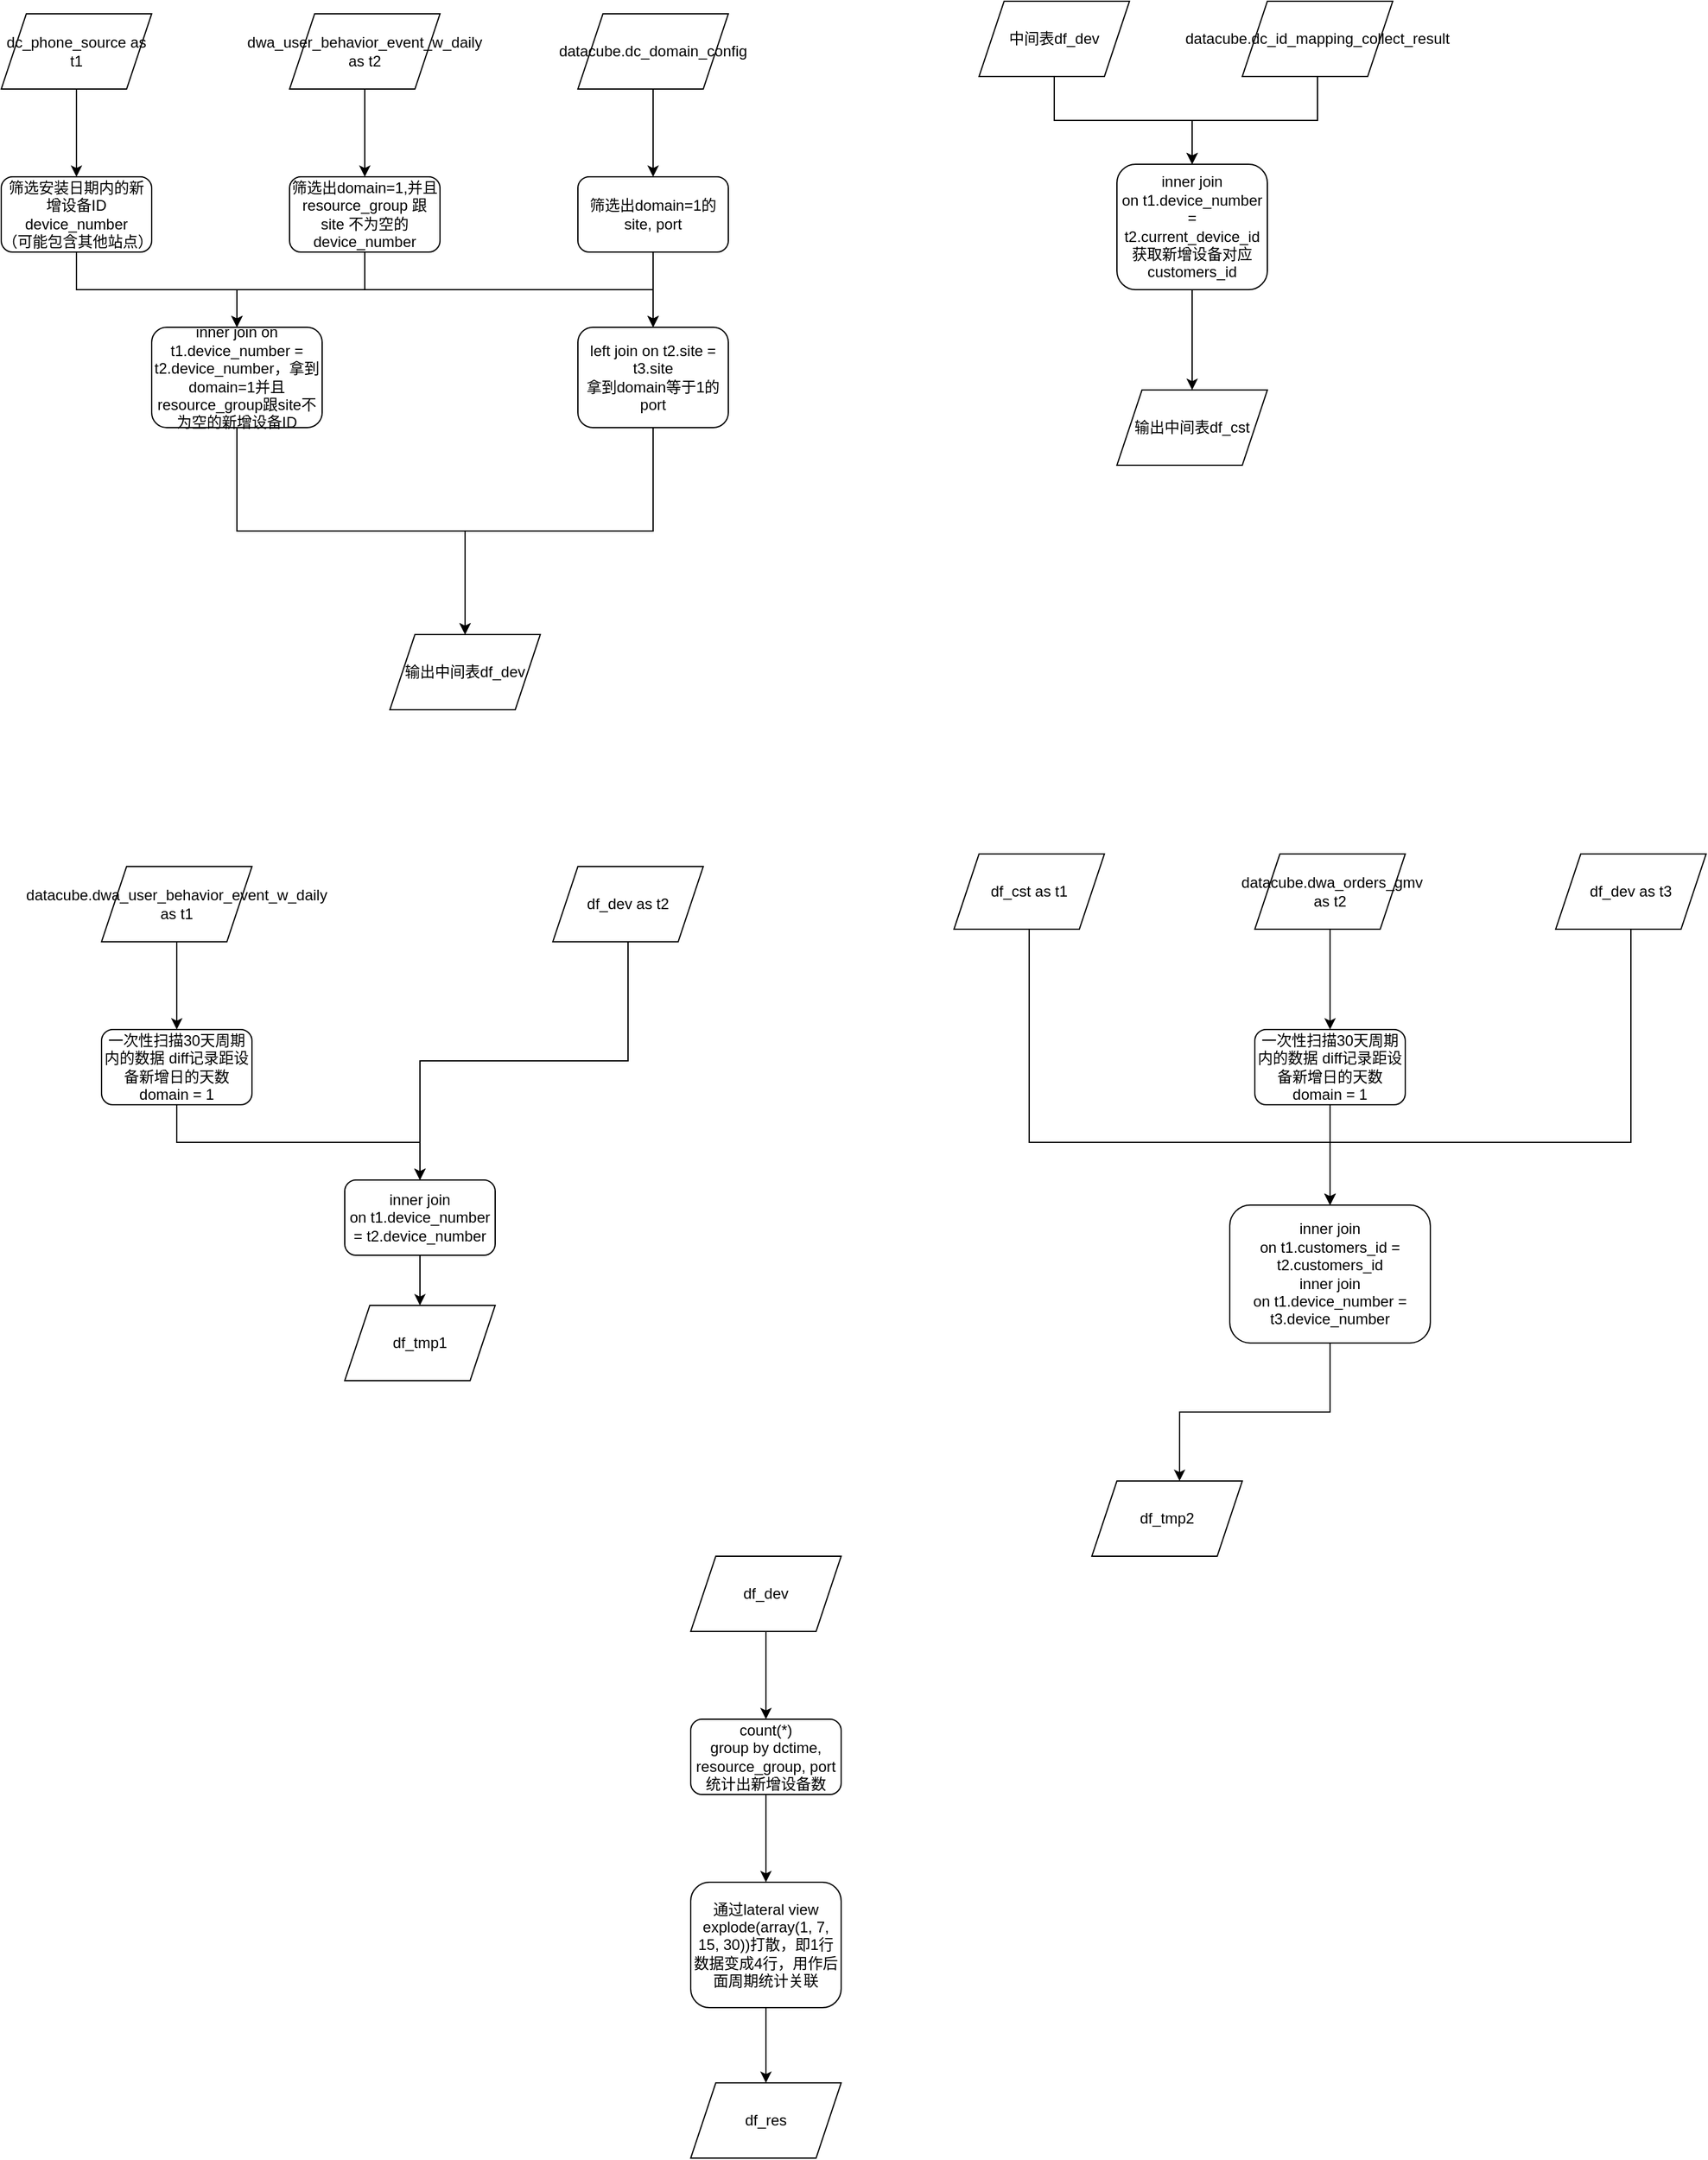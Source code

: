 <mxfile version="14.5.6" type="github">
  <diagram id="2B8hpTvZoMjoiIP_GzMp" name="Page-1">
    <mxGraphModel dx="1246" dy="677" grid="1" gridSize="10" guides="1" tooltips="1" connect="1" arrows="1" fold="1" page="1" pageScale="1" pageWidth="827" pageHeight="1169" math="0" shadow="0">
      <root>
        <mxCell id="0" />
        <mxCell id="1" parent="0" />
        <mxCell id="W3VARKjG0lSGxsQkhrUv-6" style="edgeStyle=orthogonalEdgeStyle;rounded=0;orthogonalLoop=1;jettySize=auto;html=1;exitX=0.5;exitY=1;exitDx=0;exitDy=0;" edge="1" parent="1" source="W3VARKjG0lSGxsQkhrUv-1" target="W3VARKjG0lSGxsQkhrUv-5">
          <mxGeometry relative="1" as="geometry" />
        </mxCell>
        <mxCell id="W3VARKjG0lSGxsQkhrUv-1" value="dc_phone_source as t1" style="shape=parallelogram;perimeter=parallelogramPerimeter;whiteSpace=wrap;html=1;fixedSize=1;" vertex="1" parent="1">
          <mxGeometry x="20" y="60" width="120" height="60" as="geometry" />
        </mxCell>
        <mxCell id="W3VARKjG0lSGxsQkhrUv-4" style="edgeStyle=orthogonalEdgeStyle;rounded=0;orthogonalLoop=1;jettySize=auto;html=1;exitX=0.5;exitY=1;exitDx=0;exitDy=0;entryX=0.5;entryY=0;entryDx=0;entryDy=0;" edge="1" parent="1" source="W3VARKjG0lSGxsQkhrUv-2" target="W3VARKjG0lSGxsQkhrUv-3">
          <mxGeometry relative="1" as="geometry" />
        </mxCell>
        <mxCell id="W3VARKjG0lSGxsQkhrUv-2" value="dwa_user_behavior_event_w_daily as t2" style="shape=parallelogram;perimeter=parallelogramPerimeter;whiteSpace=wrap;html=1;fixedSize=1;" vertex="1" parent="1">
          <mxGeometry x="250" y="60" width="120" height="60" as="geometry" />
        </mxCell>
        <mxCell id="W3VARKjG0lSGxsQkhrUv-9" style="edgeStyle=orthogonalEdgeStyle;rounded=0;orthogonalLoop=1;jettySize=auto;html=1;exitX=0.5;exitY=1;exitDx=0;exitDy=0;" edge="1" parent="1" source="W3VARKjG0lSGxsQkhrUv-3" target="W3VARKjG0lSGxsQkhrUv-7">
          <mxGeometry relative="1" as="geometry" />
        </mxCell>
        <mxCell id="W3VARKjG0lSGxsQkhrUv-3" value="筛选出domain=1,并且resource_group 跟 site 不为空的device_number" style="rounded=1;whiteSpace=wrap;html=1;" vertex="1" parent="1">
          <mxGeometry x="250" y="190" width="120" height="60" as="geometry" />
        </mxCell>
        <mxCell id="W3VARKjG0lSGxsQkhrUv-8" style="edgeStyle=orthogonalEdgeStyle;rounded=0;orthogonalLoop=1;jettySize=auto;html=1;exitX=0.5;exitY=1;exitDx=0;exitDy=0;entryX=0.5;entryY=0;entryDx=0;entryDy=0;" edge="1" parent="1" source="W3VARKjG0lSGxsQkhrUv-5" target="W3VARKjG0lSGxsQkhrUv-7">
          <mxGeometry relative="1" as="geometry" />
        </mxCell>
        <mxCell id="W3VARKjG0lSGxsQkhrUv-22" style="edgeStyle=orthogonalEdgeStyle;rounded=0;orthogonalLoop=1;jettySize=auto;html=1;exitX=0.5;exitY=1;exitDx=0;exitDy=0;" edge="1" parent="1" source="W3VARKjG0lSGxsQkhrUv-5" target="W3VARKjG0lSGxsQkhrUv-21">
          <mxGeometry relative="1" as="geometry" />
        </mxCell>
        <mxCell id="W3VARKjG0lSGxsQkhrUv-5" value="筛选安装日期内的新增设备ID device_number&lt;br&gt;（可能包含其他站点）" style="rounded=1;whiteSpace=wrap;html=1;" vertex="1" parent="1">
          <mxGeometry x="20" y="190" width="120" height="60" as="geometry" />
        </mxCell>
        <mxCell id="W3VARKjG0lSGxsQkhrUv-24" style="edgeStyle=orthogonalEdgeStyle;rounded=0;orthogonalLoop=1;jettySize=auto;html=1;exitX=0.5;exitY=1;exitDx=0;exitDy=0;" edge="1" parent="1" source="W3VARKjG0lSGxsQkhrUv-7" target="W3VARKjG0lSGxsQkhrUv-10">
          <mxGeometry relative="1" as="geometry" />
        </mxCell>
        <mxCell id="W3VARKjG0lSGxsQkhrUv-7" value="inner join on t1.device_number = t2.device_number，拿到domain=1并且resource_group跟site不为空的新增设备ID" style="rounded=1;whiteSpace=wrap;html=1;" vertex="1" parent="1">
          <mxGeometry x="140" y="310" width="136" height="80" as="geometry" />
        </mxCell>
        <mxCell id="W3VARKjG0lSGxsQkhrUv-10" value="输出中间表df_dev" style="shape=parallelogram;perimeter=parallelogramPerimeter;whiteSpace=wrap;html=1;fixedSize=1;" vertex="1" parent="1">
          <mxGeometry x="330" y="555" width="120" height="60" as="geometry" />
        </mxCell>
        <mxCell id="W3VARKjG0lSGxsQkhrUv-15" style="edgeStyle=orthogonalEdgeStyle;rounded=0;orthogonalLoop=1;jettySize=auto;html=1;exitX=0.5;exitY=1;exitDx=0;exitDy=0;" edge="1" parent="1" source="W3VARKjG0lSGxsQkhrUv-12" target="W3VARKjG0lSGxsQkhrUv-14">
          <mxGeometry relative="1" as="geometry" />
        </mxCell>
        <mxCell id="W3VARKjG0lSGxsQkhrUv-12" value="&lt;span&gt;中间表df_dev&lt;/span&gt;" style="shape=parallelogram;perimeter=parallelogramPerimeter;whiteSpace=wrap;html=1;fixedSize=1;" vertex="1" parent="1">
          <mxGeometry x="800" y="50" width="120" height="60" as="geometry" />
        </mxCell>
        <mxCell id="W3VARKjG0lSGxsQkhrUv-16" style="edgeStyle=orthogonalEdgeStyle;rounded=0;orthogonalLoop=1;jettySize=auto;html=1;exitX=0.5;exitY=1;exitDx=0;exitDy=0;" edge="1" parent="1" source="W3VARKjG0lSGxsQkhrUv-13" target="W3VARKjG0lSGxsQkhrUv-14">
          <mxGeometry relative="1" as="geometry" />
        </mxCell>
        <mxCell id="W3VARKjG0lSGxsQkhrUv-13" value="datacube.dc_id_mapping_collect_result" style="shape=parallelogram;perimeter=parallelogramPerimeter;whiteSpace=wrap;html=1;fixedSize=1;" vertex="1" parent="1">
          <mxGeometry x="1010" y="50" width="120" height="60" as="geometry" />
        </mxCell>
        <mxCell id="W3VARKjG0lSGxsQkhrUv-28" style="edgeStyle=orthogonalEdgeStyle;rounded=0;orthogonalLoop=1;jettySize=auto;html=1;exitX=0.5;exitY=1;exitDx=0;exitDy=0;entryX=0.5;entryY=0;entryDx=0;entryDy=0;" edge="1" parent="1" source="W3VARKjG0lSGxsQkhrUv-14" target="W3VARKjG0lSGxsQkhrUv-27">
          <mxGeometry relative="1" as="geometry" />
        </mxCell>
        <mxCell id="W3VARKjG0lSGxsQkhrUv-14" value="inner join on&amp;nbsp;t1.device_number = t2.current_device_id&lt;br&gt;获取新增设备对应customers_id" style="rounded=1;whiteSpace=wrap;html=1;" vertex="1" parent="1">
          <mxGeometry x="910" y="180" width="120" height="100" as="geometry" />
        </mxCell>
        <mxCell id="W3VARKjG0lSGxsQkhrUv-20" style="edgeStyle=orthogonalEdgeStyle;rounded=0;orthogonalLoop=1;jettySize=auto;html=1;exitX=0.5;exitY=1;exitDx=0;exitDy=0;" edge="1" parent="1" source="W3VARKjG0lSGxsQkhrUv-18" target="W3VARKjG0lSGxsQkhrUv-19">
          <mxGeometry relative="1" as="geometry" />
        </mxCell>
        <mxCell id="W3VARKjG0lSGxsQkhrUv-18" value="datacube.dc_domain_config" style="shape=parallelogram;perimeter=parallelogramPerimeter;whiteSpace=wrap;html=1;fixedSize=1;" vertex="1" parent="1">
          <mxGeometry x="480" y="60" width="120" height="60" as="geometry" />
        </mxCell>
        <mxCell id="W3VARKjG0lSGxsQkhrUv-23" style="edgeStyle=orthogonalEdgeStyle;rounded=0;orthogonalLoop=1;jettySize=auto;html=1;exitX=0.5;exitY=1;exitDx=0;exitDy=0;" edge="1" parent="1" source="W3VARKjG0lSGxsQkhrUv-19" target="W3VARKjG0lSGxsQkhrUv-21">
          <mxGeometry relative="1" as="geometry" />
        </mxCell>
        <mxCell id="W3VARKjG0lSGxsQkhrUv-19" value="筛选出domain=1的 site, port" style="rounded=1;whiteSpace=wrap;html=1;" vertex="1" parent="1">
          <mxGeometry x="480" y="190" width="120" height="60" as="geometry" />
        </mxCell>
        <mxCell id="W3VARKjG0lSGxsQkhrUv-25" style="edgeStyle=orthogonalEdgeStyle;rounded=0;orthogonalLoop=1;jettySize=auto;html=1;exitX=0.5;exitY=1;exitDx=0;exitDy=0;" edge="1" parent="1" source="W3VARKjG0lSGxsQkhrUv-21" target="W3VARKjG0lSGxsQkhrUv-10">
          <mxGeometry relative="1" as="geometry" />
        </mxCell>
        <mxCell id="W3VARKjG0lSGxsQkhrUv-21" value="left join on&amp;nbsp;t2.site = t3.site&lt;br&gt;拿到domain等于1的port" style="rounded=1;whiteSpace=wrap;html=1;" vertex="1" parent="1">
          <mxGeometry x="480" y="310" width="120" height="80" as="geometry" />
        </mxCell>
        <mxCell id="W3VARKjG0lSGxsQkhrUv-27" value="输出中间表df_cst" style="shape=parallelogram;perimeter=parallelogramPerimeter;whiteSpace=wrap;html=1;fixedSize=1;" vertex="1" parent="1">
          <mxGeometry x="910" y="360" width="120" height="60" as="geometry" />
        </mxCell>
        <mxCell id="W3VARKjG0lSGxsQkhrUv-37" style="edgeStyle=orthogonalEdgeStyle;rounded=0;orthogonalLoop=1;jettySize=auto;html=1;exitX=0.5;exitY=1;exitDx=0;exitDy=0;" edge="1" parent="1" source="W3VARKjG0lSGxsQkhrUv-30" target="W3VARKjG0lSGxsQkhrUv-35">
          <mxGeometry relative="1" as="geometry" />
        </mxCell>
        <mxCell id="W3VARKjG0lSGxsQkhrUv-30" value="df_dev as t2" style="shape=parallelogram;perimeter=parallelogramPerimeter;whiteSpace=wrap;html=1;fixedSize=1;" vertex="1" parent="1">
          <mxGeometry x="460" y="740" width="120" height="60" as="geometry" />
        </mxCell>
        <mxCell id="W3VARKjG0lSGxsQkhrUv-33" style="edgeStyle=orthogonalEdgeStyle;rounded=0;orthogonalLoop=1;jettySize=auto;html=1;exitX=0.5;exitY=1;exitDx=0;exitDy=0;" edge="1" parent="1" source="W3VARKjG0lSGxsQkhrUv-31" target="W3VARKjG0lSGxsQkhrUv-32">
          <mxGeometry relative="1" as="geometry" />
        </mxCell>
        <mxCell id="W3VARKjG0lSGxsQkhrUv-31" value="datacube.dwa_user_behavior_event_w_daily as t1" style="shape=parallelogram;perimeter=parallelogramPerimeter;whiteSpace=wrap;html=1;fixedSize=1;" vertex="1" parent="1">
          <mxGeometry x="100" y="740" width="120" height="60" as="geometry" />
        </mxCell>
        <mxCell id="W3VARKjG0lSGxsQkhrUv-36" style="edgeStyle=orthogonalEdgeStyle;rounded=0;orthogonalLoop=1;jettySize=auto;html=1;exitX=0.5;exitY=1;exitDx=0;exitDy=0;entryX=0.5;entryY=0;entryDx=0;entryDy=0;" edge="1" parent="1" source="W3VARKjG0lSGxsQkhrUv-32" target="W3VARKjG0lSGxsQkhrUv-35">
          <mxGeometry relative="1" as="geometry" />
        </mxCell>
        <mxCell id="W3VARKjG0lSGxsQkhrUv-32" value="一次性扫描30天周期内的数据 diff记录距设备新增日的天数&lt;br&gt;domain = 1" style="rounded=1;whiteSpace=wrap;html=1;" vertex="1" parent="1">
          <mxGeometry x="100" y="870" width="120" height="60" as="geometry" />
        </mxCell>
        <mxCell id="W3VARKjG0lSGxsQkhrUv-39" style="edgeStyle=orthogonalEdgeStyle;rounded=0;orthogonalLoop=1;jettySize=auto;html=1;exitX=0.5;exitY=1;exitDx=0;exitDy=0;entryX=0.5;entryY=0;entryDx=0;entryDy=0;" edge="1" parent="1" source="W3VARKjG0lSGxsQkhrUv-35" target="W3VARKjG0lSGxsQkhrUv-38">
          <mxGeometry relative="1" as="geometry" />
        </mxCell>
        <mxCell id="W3VARKjG0lSGxsQkhrUv-35" value="inner join&lt;br&gt;on t1.device_number = t2.device_number" style="rounded=1;whiteSpace=wrap;html=1;" vertex="1" parent="1">
          <mxGeometry x="294" y="990" width="120" height="60" as="geometry" />
        </mxCell>
        <mxCell id="W3VARKjG0lSGxsQkhrUv-38" value="df_tmp1" style="shape=parallelogram;perimeter=parallelogramPerimeter;whiteSpace=wrap;html=1;fixedSize=1;" vertex="1" parent="1">
          <mxGeometry x="294" y="1090" width="120" height="60" as="geometry" />
        </mxCell>
        <mxCell id="W3VARKjG0lSGxsQkhrUv-64" style="edgeStyle=orthogonalEdgeStyle;rounded=0;orthogonalLoop=1;jettySize=auto;html=1;exitX=0.5;exitY=1;exitDx=0;exitDy=0;" edge="1" parent="1" source="W3VARKjG0lSGxsQkhrUv-40" target="W3VARKjG0lSGxsQkhrUv-46">
          <mxGeometry relative="1" as="geometry">
            <Array as="points">
              <mxPoint x="840" y="960" />
              <mxPoint x="1080" y="960" />
            </Array>
          </mxGeometry>
        </mxCell>
        <mxCell id="W3VARKjG0lSGxsQkhrUv-40" value="df_cst as t1" style="shape=parallelogram;perimeter=parallelogramPerimeter;whiteSpace=wrap;html=1;fixedSize=1;" vertex="1" parent="1">
          <mxGeometry x="780" y="730" width="120" height="60" as="geometry" />
        </mxCell>
        <mxCell id="W3VARKjG0lSGxsQkhrUv-44" style="edgeStyle=orthogonalEdgeStyle;rounded=0;orthogonalLoop=1;jettySize=auto;html=1;exitX=0.5;exitY=1;exitDx=0;exitDy=0;" edge="1" parent="1" source="W3VARKjG0lSGxsQkhrUv-41" target="W3VARKjG0lSGxsQkhrUv-43">
          <mxGeometry relative="1" as="geometry" />
        </mxCell>
        <mxCell id="W3VARKjG0lSGxsQkhrUv-41" value="&amp;nbsp;datacube.dwa_orders_gmv as t2" style="shape=parallelogram;perimeter=parallelogramPerimeter;whiteSpace=wrap;html=1;fixedSize=1;" vertex="1" parent="1">
          <mxGeometry x="1020" y="730" width="120" height="60" as="geometry" />
        </mxCell>
        <mxCell id="W3VARKjG0lSGxsQkhrUv-42" value="df_tmp2" style="shape=parallelogram;perimeter=parallelogramPerimeter;whiteSpace=wrap;html=1;fixedSize=1;" vertex="1" parent="1">
          <mxGeometry x="890" y="1230" width="120" height="60" as="geometry" />
        </mxCell>
        <mxCell id="W3VARKjG0lSGxsQkhrUv-61" style="edgeStyle=orthogonalEdgeStyle;rounded=0;orthogonalLoop=1;jettySize=auto;html=1;exitX=0.5;exitY=1;exitDx=0;exitDy=0;" edge="1" parent="1" source="W3VARKjG0lSGxsQkhrUv-43" target="W3VARKjG0lSGxsQkhrUv-46">
          <mxGeometry relative="1" as="geometry" />
        </mxCell>
        <mxCell id="W3VARKjG0lSGxsQkhrUv-43" value="一次性扫描30天周期内的数据 diff记录距设备新增日的天数&lt;br&gt;domain = 1" style="rounded=1;whiteSpace=wrap;html=1;" vertex="1" parent="1">
          <mxGeometry x="1020" y="870" width="120" height="60" as="geometry" />
        </mxCell>
        <mxCell id="W3VARKjG0lSGxsQkhrUv-49" style="edgeStyle=orthogonalEdgeStyle;rounded=0;orthogonalLoop=1;jettySize=auto;html=1;exitX=0.5;exitY=1;exitDx=0;exitDy=0;entryX=0.583;entryY=0;entryDx=0;entryDy=0;entryPerimeter=0;" edge="1" parent="1" source="W3VARKjG0lSGxsQkhrUv-46" target="W3VARKjG0lSGxsQkhrUv-42">
          <mxGeometry relative="1" as="geometry" />
        </mxCell>
        <mxCell id="W3VARKjG0lSGxsQkhrUv-46" value="inner join&lt;br&gt;on t1.customers_id = t2.customers_id&lt;br&gt;inner join&lt;br&gt;on t1.device_number = t3.device_number" style="rounded=1;whiteSpace=wrap;html=1;" vertex="1" parent="1">
          <mxGeometry x="1000" y="1010" width="160" height="110" as="geometry" />
        </mxCell>
        <mxCell id="W3VARKjG0lSGxsQkhrUv-52" style="edgeStyle=orthogonalEdgeStyle;rounded=0;orthogonalLoop=1;jettySize=auto;html=1;exitX=0.5;exitY=1;exitDx=0;exitDy=0;" edge="1" parent="1" source="W3VARKjG0lSGxsQkhrUv-50" target="W3VARKjG0lSGxsQkhrUv-51">
          <mxGeometry relative="1" as="geometry" />
        </mxCell>
        <mxCell id="W3VARKjG0lSGxsQkhrUv-50" value="df_dev" style="shape=parallelogram;perimeter=parallelogramPerimeter;whiteSpace=wrap;html=1;fixedSize=1;" vertex="1" parent="1">
          <mxGeometry x="570" y="1290" width="120" height="60" as="geometry" />
        </mxCell>
        <mxCell id="W3VARKjG0lSGxsQkhrUv-54" style="edgeStyle=orthogonalEdgeStyle;rounded=0;orthogonalLoop=1;jettySize=auto;html=1;exitX=0.5;exitY=1;exitDx=0;exitDy=0;entryX=0.5;entryY=0;entryDx=0;entryDy=0;" edge="1" parent="1" source="W3VARKjG0lSGxsQkhrUv-51" target="W3VARKjG0lSGxsQkhrUv-53">
          <mxGeometry relative="1" as="geometry" />
        </mxCell>
        <mxCell id="W3VARKjG0lSGxsQkhrUv-51" value="count(*)&lt;br&gt;group by&amp;nbsp;dctime, resource_group, port&lt;br&gt;统计出新增设备数" style="rounded=1;whiteSpace=wrap;html=1;" vertex="1" parent="1">
          <mxGeometry x="570" y="1420" width="120" height="60" as="geometry" />
        </mxCell>
        <mxCell id="W3VARKjG0lSGxsQkhrUv-56" style="edgeStyle=orthogonalEdgeStyle;rounded=0;orthogonalLoop=1;jettySize=auto;html=1;exitX=0.5;exitY=1;exitDx=0;exitDy=0;" edge="1" parent="1" source="W3VARKjG0lSGxsQkhrUv-53" target="W3VARKjG0lSGxsQkhrUv-55">
          <mxGeometry relative="1" as="geometry" />
        </mxCell>
        <mxCell id="W3VARKjG0lSGxsQkhrUv-53" value="通过lateral view explode(array(1, 7, 15, 30))打散，即1行数据变成4行，用作后面周期统计关联" style="rounded=1;whiteSpace=wrap;html=1;" vertex="1" parent="1">
          <mxGeometry x="570" y="1550" width="120" height="100" as="geometry" />
        </mxCell>
        <mxCell id="W3VARKjG0lSGxsQkhrUv-55" value="df_res" style="shape=parallelogram;perimeter=parallelogramPerimeter;whiteSpace=wrap;html=1;fixedSize=1;" vertex="1" parent="1">
          <mxGeometry x="570" y="1710" width="120" height="60" as="geometry" />
        </mxCell>
        <mxCell id="W3VARKjG0lSGxsQkhrUv-65" style="edgeStyle=orthogonalEdgeStyle;rounded=0;orthogonalLoop=1;jettySize=auto;html=1;exitX=0.5;exitY=1;exitDx=0;exitDy=0;" edge="1" parent="1" source="W3VARKjG0lSGxsQkhrUv-57" target="W3VARKjG0lSGxsQkhrUv-46">
          <mxGeometry relative="1" as="geometry">
            <Array as="points">
              <mxPoint x="1320" y="960" />
              <mxPoint x="1080" y="960" />
            </Array>
          </mxGeometry>
        </mxCell>
        <mxCell id="W3VARKjG0lSGxsQkhrUv-57" value="df_dev as t3" style="shape=parallelogram;perimeter=parallelogramPerimeter;whiteSpace=wrap;html=1;fixedSize=1;" vertex="1" parent="1">
          <mxGeometry x="1260" y="730" width="120" height="60" as="geometry" />
        </mxCell>
      </root>
    </mxGraphModel>
  </diagram>
</mxfile>
